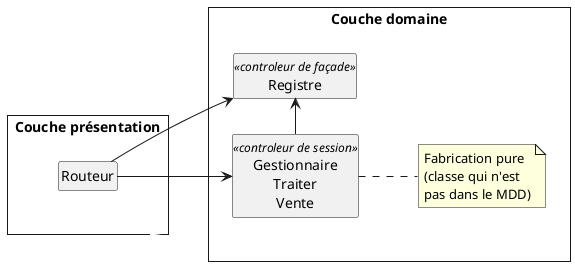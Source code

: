@startuml controleur_session_vs_facade
left to right direction
skinparam style strictuml
skinparam BackgroundColor transparent
hide empty members
rectangle "Couche présentation" as cp {
    class Routeur
}
rectangle "Couche domaine" as cd {
    class "Registre" as R <<controleur de façade>>
    class "Gestionnaire\nTraiter\nVente" as GTV <<controleur de session>>
    note right : Fabrication pure\n(classe qui n'est\npas dans le MDD)
    GTV -> R
}
cp -[#hidden]- cd
Routeur -> GTV
Routeur -> R
@enduml